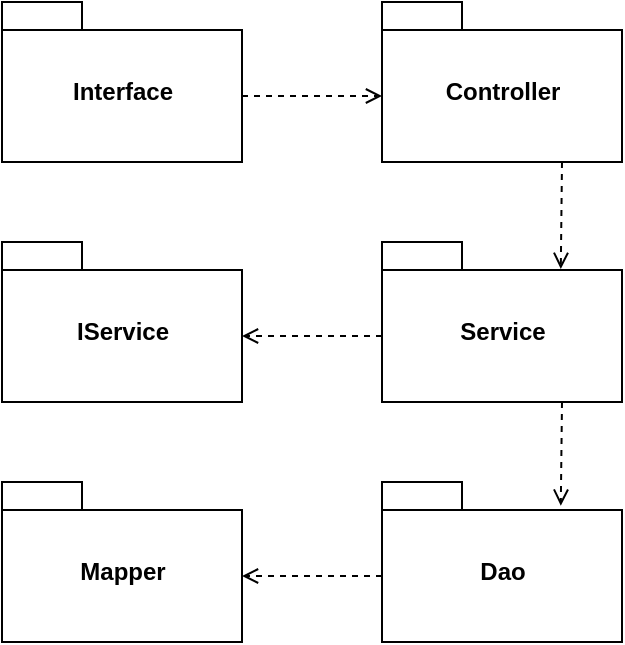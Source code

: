 <mxfile version="12.6.5" type="device" pages="6"><diagram id="MiNo8PLMr3Dq1k_GQUJI" name="包图"><mxGraphModel dx="1086" dy="806" grid="1" gridSize="10" guides="1" tooltips="1" connect="1" arrows="1" fold="1" page="1" pageScale="1" pageWidth="827" pageHeight="1169" math="0" shadow="0"><root><mxCell id="0"/><mxCell id="1" parent="0"/><mxCell id="emVrhrKE8BV6FP4UIxI--14" style="edgeStyle=orthogonalEdgeStyle;rounded=0;orthogonalLoop=1;jettySize=auto;html=1;exitX=0;exitY=0;exitDx=120;exitDy=47;exitPerimeter=0;entryX=0;entryY=0;entryDx=0;entryDy=47;entryPerimeter=0;dashed=1;endArrow=open;endFill=0;" parent="1" source="emVrhrKE8BV6FP4UIxI--8" target="emVrhrKE8BV6FP4UIxI--9" edge="1"><mxGeometry relative="1" as="geometry"/></mxCell><mxCell id="emVrhrKE8BV6FP4UIxI--8" value="Interface" style="shape=folder;fontStyle=1;spacingTop=10;tabWidth=40;tabHeight=14;tabPosition=left;html=1;" parent="1" vertex="1"><mxGeometry x="20" y="10" width="120" height="80" as="geometry"/></mxCell><mxCell id="emVrhrKE8BV6FP4UIxI--17" style="rounded=0;orthogonalLoop=1;jettySize=auto;html=1;exitX=0.75;exitY=1;exitDx=0;exitDy=0;exitPerimeter=0;entryX=0.745;entryY=0.168;entryDx=0;entryDy=0;entryPerimeter=0;dashed=1;endArrow=open;endFill=0;" parent="1" source="emVrhrKE8BV6FP4UIxI--9" target="emVrhrKE8BV6FP4UIxI--10" edge="1"><mxGeometry relative="1" as="geometry"/></mxCell><mxCell id="emVrhrKE8BV6FP4UIxI--9" value="Controller" style="shape=folder;fontStyle=1;spacingTop=10;tabWidth=40;tabHeight=14;tabPosition=left;html=1;" parent="1" vertex="1"><mxGeometry x="210" y="10" width="120" height="80" as="geometry"/></mxCell><mxCell id="emVrhrKE8BV6FP4UIxI--18" style="rounded=0;orthogonalLoop=1;jettySize=auto;html=1;exitX=0.75;exitY=1;exitDx=0;exitDy=0;exitPerimeter=0;entryX=0.745;entryY=0.148;entryDx=0;entryDy=0;entryPerimeter=0;dashed=1;endArrow=open;endFill=0;" parent="1" source="emVrhrKE8BV6FP4UIxI--10" target="emVrhrKE8BV6FP4UIxI--12" edge="1"><mxGeometry relative="1" as="geometry"/></mxCell><mxCell id="emVrhrKE8BV6FP4UIxI--19" style="edgeStyle=orthogonalEdgeStyle;rounded=0;orthogonalLoop=1;jettySize=auto;html=1;exitX=0;exitY=0;exitDx=0;exitDy=47;exitPerimeter=0;entryX=0;entryY=0;entryDx=120;entryDy=47;entryPerimeter=0;dashed=1;endArrow=open;endFill=0;" parent="1" source="emVrhrKE8BV6FP4UIxI--10" target="emVrhrKE8BV6FP4UIxI--11" edge="1"><mxGeometry relative="1" as="geometry"/></mxCell><mxCell id="emVrhrKE8BV6FP4UIxI--10" value="Service" style="shape=folder;fontStyle=1;spacingTop=10;tabWidth=40;tabHeight=14;tabPosition=left;html=1;" parent="1" vertex="1"><mxGeometry x="210" y="130" width="120" height="80" as="geometry"/></mxCell><mxCell id="emVrhrKE8BV6FP4UIxI--11" value="IService" style="shape=folder;fontStyle=1;spacingTop=10;tabWidth=40;tabHeight=14;tabPosition=left;html=1;" parent="1" vertex="1"><mxGeometry x="20" y="130" width="120" height="80" as="geometry"/></mxCell><mxCell id="emVrhrKE8BV6FP4UIxI--20" style="edgeStyle=orthogonalEdgeStyle;rounded=0;orthogonalLoop=1;jettySize=auto;html=1;exitX=0;exitY=0;exitDx=0;exitDy=47;exitPerimeter=0;entryX=0;entryY=0;entryDx=120;entryDy=47;entryPerimeter=0;dashed=1;endArrow=open;endFill=0;" parent="1" source="emVrhrKE8BV6FP4UIxI--12" target="emVrhrKE8BV6FP4UIxI--13" edge="1"><mxGeometry relative="1" as="geometry"/></mxCell><mxCell id="emVrhrKE8BV6FP4UIxI--12" value="Dao" style="shape=folder;fontStyle=1;spacingTop=10;tabWidth=40;tabHeight=14;tabPosition=left;html=1;" parent="1" vertex="1"><mxGeometry x="210" y="250" width="120" height="80" as="geometry"/></mxCell><mxCell id="emVrhrKE8BV6FP4UIxI--13" value="Mapper" style="shape=folder;fontStyle=1;spacingTop=10;tabWidth=40;tabHeight=14;tabPosition=left;html=1;" parent="1" vertex="1"><mxGeometry x="20" y="250" width="120" height="80" as="geometry"/></mxCell></root></mxGraphModel></diagram><diagram id="fGEdaGlTCaBNgVuEE6MB" name="问题类型子系统"><mxGraphModel dx="1086" dy="806" grid="1" gridSize="10" guides="1" tooltips="1" connect="1" arrows="1" fold="1" page="1" pageScale="1" pageWidth="827" pageHeight="1169" math="0" shadow="0"><root><mxCell id="dfFFJp5hwwsL-9pCX-1h-0"/><mxCell id="dfFFJp5hwwsL-9pCX-1h-1" parent="dfFFJp5hwwsL-9pCX-1h-0"/><mxCell id="6FI-5yjsYiCDsJqOsiwN-7" style="edgeStyle=orthogonalEdgeStyle;rounded=0;orthogonalLoop=1;jettySize=auto;html=1;exitX=0.5;exitY=1;exitDx=0;exitDy=0;entryX=0.5;entryY=0;entryDx=0;entryDy=0;dashed=1;endArrow=open;endFill=0;" parent="dfFFJp5hwwsL-9pCX-1h-1" source="dfFFJp5hwwsL-9pCX-1h-2" target="6FI-5yjsYiCDsJqOsiwN-2" edge="1"><mxGeometry relative="1" as="geometry"/></mxCell><mxCell id="dfFFJp5hwwsL-9pCX-1h-2" value="&lt;p style=&quot;margin: 0px ; margin-top: 4px ; text-align: center&quot;&gt;&lt;b&gt;ClientInterface&lt;/b&gt;&lt;/p&gt;&lt;hr size=&quot;1&quot;&gt;&lt;div style=&quot;height: 2px&quot;&gt;&lt;/div&gt;&lt;hr size=&quot;1&quot;&gt;&lt;div style=&quot;height: 2px&quot;&gt;&lt;/div&gt;" style="verticalAlign=top;align=left;overflow=fill;fontSize=12;fontFamily=Helvetica;html=1;" parent="dfFFJp5hwwsL-9pCX-1h-1" vertex="1"><mxGeometry x="320" y="50" width="140" height="60" as="geometry"/></mxCell><mxCell id="6FI-5yjsYiCDsJqOsiwN-8" style="edgeStyle=orthogonalEdgeStyle;rounded=0;orthogonalLoop=1;jettySize=auto;html=1;exitX=0.5;exitY=1;exitDx=0;exitDy=0;entryX=0.5;entryY=0;entryDx=0;entryDy=0;dashed=1;endArrow=open;endFill=0;" parent="dfFFJp5hwwsL-9pCX-1h-1" source="6FI-5yjsYiCDsJqOsiwN-2" target="6FI-5yjsYiCDsJqOsiwN-3" edge="1"><mxGeometry relative="1" as="geometry"/></mxCell><mxCell id="6FI-5yjsYiCDsJqOsiwN-2" value="&lt;p style=&quot;margin: 0px ; margin-top: 4px ; text-align: center&quot;&gt;&lt;b&gt;TicketTypeController&lt;/b&gt;&lt;/p&gt;&lt;hr size=&quot;1&quot;&gt;&lt;div style=&quot;height: 2px&quot;&gt;&lt;/div&gt;&lt;hr size=&quot;1&quot;&gt;&lt;div style=&quot;height: 2px&quot;&gt;&lt;/div&gt;" style="verticalAlign=top;align=left;overflow=fill;fontSize=12;fontFamily=Helvetica;html=1;" parent="dfFFJp5hwwsL-9pCX-1h-1" vertex="1"><mxGeometry x="320" y="157" width="140" height="60" as="geometry"/></mxCell><mxCell id="6FI-5yjsYiCDsJqOsiwN-9" style="edgeStyle=orthogonalEdgeStyle;rounded=0;orthogonalLoop=1;jettySize=auto;html=1;exitX=0.5;exitY=1;exitDx=0;exitDy=0;entryX=0.5;entryY=0;entryDx=0;entryDy=0;dashed=1;endArrow=open;endFill=0;" parent="dfFFJp5hwwsL-9pCX-1h-1" source="6FI-5yjsYiCDsJqOsiwN-3" target="6FI-5yjsYiCDsJqOsiwN-4" edge="1"><mxGeometry relative="1" as="geometry"/></mxCell><mxCell id="6FI-5yjsYiCDsJqOsiwN-10" style="edgeStyle=orthogonalEdgeStyle;rounded=0;orthogonalLoop=1;jettySize=auto;html=1;exitX=0;exitY=0.5;exitDx=0;exitDy=0;entryX=1;entryY=0.5;entryDx=0;entryDy=0;dashed=1;endArrow=block;endFill=0;" parent="dfFFJp5hwwsL-9pCX-1h-1" source="6FI-5yjsYiCDsJqOsiwN-3" target="6FI-5yjsYiCDsJqOsiwN-5" edge="1"><mxGeometry relative="1" as="geometry"/></mxCell><mxCell id="6FI-5yjsYiCDsJqOsiwN-3" value="&lt;p style=&quot;margin: 0px ; margin-top: 4px ; text-align: center&quot;&gt;&lt;b&gt;TicketTypeServiceImpl&lt;/b&gt;&lt;/p&gt;&lt;hr size=&quot;1&quot;&gt;&lt;div style=&quot;height: 2px&quot;&gt;&lt;/div&gt;&lt;hr size=&quot;1&quot;&gt;&lt;div style=&quot;height: 2px&quot;&gt;&lt;/div&gt;" style="verticalAlign=top;align=left;overflow=fill;fontSize=12;fontFamily=Helvetica;html=1;" parent="dfFFJp5hwwsL-9pCX-1h-1" vertex="1"><mxGeometry x="320" y="263" width="140" height="60" as="geometry"/></mxCell><mxCell id="6FI-5yjsYiCDsJqOsiwN-11" style="edgeStyle=orthogonalEdgeStyle;rounded=0;orthogonalLoop=1;jettySize=auto;html=1;exitX=0;exitY=0.5;exitDx=0;exitDy=0;entryX=1;entryY=0.5;entryDx=0;entryDy=0;dashed=1;endArrow=block;endFill=0;" parent="dfFFJp5hwwsL-9pCX-1h-1" source="6FI-5yjsYiCDsJqOsiwN-4" target="6FI-5yjsYiCDsJqOsiwN-6" edge="1"><mxGeometry relative="1" as="geometry"/></mxCell><mxCell id="6FI-5yjsYiCDsJqOsiwN-4" value="&lt;p style=&quot;margin: 0px ; margin-top: 4px ; text-align: center&quot;&gt;&lt;b&gt;TicketType&lt;/b&gt;&lt;/p&gt;&lt;hr size=&quot;1&quot;&gt;&lt;div style=&quot;height: 2px&quot;&gt;&lt;/div&gt;&lt;hr size=&quot;1&quot;&gt;&lt;div style=&quot;height: 2px&quot;&gt;&lt;/div&gt;" style="verticalAlign=top;align=left;overflow=fill;fontSize=12;fontFamily=Helvetica;html=1;" parent="dfFFJp5hwwsL-9pCX-1h-1" vertex="1"><mxGeometry x="320" y="370" width="140" height="60" as="geometry"/></mxCell><mxCell id="6FI-5yjsYiCDsJqOsiwN-5" value="&lt;p style=&quot;margin: 0px ; margin-top: 4px ; text-align: center&quot;&gt;&lt;b&gt;&amp;lt;&amp;lt;interface&lt;/b&gt;&lt;b&gt;&amp;gt;&amp;gt;&lt;/b&gt;&lt;/p&gt;&lt;p style=&quot;margin: 0px ; margin-top: 4px ; text-align: center&quot;&gt;&lt;b&gt;ITicketTypeService&lt;/b&gt;&lt;/p&gt;&lt;hr size=&quot;1&quot;&gt;&lt;div style=&quot;height: 2px&quot;&gt;&lt;/div&gt;&lt;hr size=&quot;1&quot;&gt;&lt;div style=&quot;height: 2px&quot;&gt;&lt;/div&gt;" style="verticalAlign=top;align=left;overflow=fill;fontSize=12;fontFamily=Helvetica;html=1;" parent="dfFFJp5hwwsL-9pCX-1h-1" vertex="1"><mxGeometry x="120" y="263" width="140" height="60" as="geometry"/></mxCell><mxCell id="6FI-5yjsYiCDsJqOsiwN-6" value="&lt;p style=&quot;margin: 0px ; margin-top: 4px ; text-align: center&quot;&gt;&lt;b&gt;&amp;lt;&amp;lt;interface&amp;gt;&amp;gt;&lt;/b&gt;&lt;/p&gt;&lt;p style=&quot;margin: 0px ; margin-top: 4px ; text-align: center&quot;&gt;&lt;b&gt;TicketTypeMapper&lt;/b&gt;&lt;/p&gt;&lt;hr size=&quot;1&quot;&gt;&lt;div style=&quot;height: 2px&quot;&gt;&lt;/div&gt;&lt;hr size=&quot;1&quot;&gt;&lt;div style=&quot;height: 2px&quot;&gt;&lt;/div&gt;" style="verticalAlign=top;align=left;overflow=fill;fontSize=12;fontFamily=Helvetica;html=1;" parent="dfFFJp5hwwsL-9pCX-1h-1" vertex="1"><mxGeometry x="120" y="370" width="140" height="60" as="geometry"/></mxCell></root></mxGraphModel></diagram><diagram name="投诉子系统" id="01R0FnviYVnIcymZ5jP9"><mxGraphModel dx="1086" dy="806" grid="1" gridSize="10" guides="1" tooltips="1" connect="1" arrows="1" fold="1" page="1" pageScale="1" pageWidth="827" pageHeight="1169" math="0" shadow="0"><root><mxCell id="13BACXu-OyQSG_C1ty_w-0"/><mxCell id="13BACXu-OyQSG_C1ty_w-1" parent="13BACXu-OyQSG_C1ty_w-0"/><mxCell id="13BACXu-OyQSG_C1ty_w-2" style="edgeStyle=orthogonalEdgeStyle;rounded=0;orthogonalLoop=1;jettySize=auto;html=1;exitX=0.5;exitY=1;exitDx=0;exitDy=0;entryX=0.5;entryY=0;entryDx=0;entryDy=0;dashed=1;endArrow=open;endFill=0;" parent="13BACXu-OyQSG_C1ty_w-1" source="13BACXu-OyQSG_C1ty_w-3" target="13BACXu-OyQSG_C1ty_w-5" edge="1"><mxGeometry relative="1" as="geometry"/></mxCell><mxCell id="13BACXu-OyQSG_C1ty_w-3" value="&lt;p style=&quot;margin: 0px ; margin-top: 4px ; text-align: center&quot;&gt;&lt;b&gt;ClientInterface&lt;/b&gt;&lt;/p&gt;&lt;hr size=&quot;1&quot;&gt;&lt;div style=&quot;height: 2px&quot;&gt;&lt;/div&gt;&lt;hr size=&quot;1&quot;&gt;&lt;div style=&quot;height: 2px&quot;&gt;&lt;/div&gt;" style="verticalAlign=top;align=left;overflow=fill;fontSize=12;fontFamily=Helvetica;html=1;" parent="13BACXu-OyQSG_C1ty_w-1" vertex="1"><mxGeometry x="320" y="50" width="140" height="60" as="geometry"/></mxCell><mxCell id="13BACXu-OyQSG_C1ty_w-4" style="edgeStyle=orthogonalEdgeStyle;rounded=0;orthogonalLoop=1;jettySize=auto;html=1;exitX=0.5;exitY=1;exitDx=0;exitDy=0;entryX=0.5;entryY=0;entryDx=0;entryDy=0;dashed=1;endArrow=open;endFill=0;" parent="13BACXu-OyQSG_C1ty_w-1" source="13BACXu-OyQSG_C1ty_w-5" target="13BACXu-OyQSG_C1ty_w-8" edge="1"><mxGeometry relative="1" as="geometry"/></mxCell><mxCell id="13BACXu-OyQSG_C1ty_w-5" value="&lt;p style=&quot;margin: 0px ; margin-top: 4px ; text-align: center&quot;&gt;&lt;b&gt;ComplaintController&lt;/b&gt;&lt;/p&gt;&lt;hr size=&quot;1&quot;&gt;&lt;div style=&quot;height: 2px&quot;&gt;&lt;/div&gt;&lt;hr size=&quot;1&quot;&gt;&lt;div style=&quot;height: 2px&quot;&gt;&lt;/div&gt;" style="verticalAlign=top;align=left;overflow=fill;fontSize=12;fontFamily=Helvetica;html=1;" parent="13BACXu-OyQSG_C1ty_w-1" vertex="1"><mxGeometry x="320" y="157" width="140" height="60" as="geometry"/></mxCell><mxCell id="13BACXu-OyQSG_C1ty_w-6" style="edgeStyle=orthogonalEdgeStyle;rounded=0;orthogonalLoop=1;jettySize=auto;html=1;exitX=0.5;exitY=1;exitDx=0;exitDy=0;entryX=0.5;entryY=0;entryDx=0;entryDy=0;dashed=1;endArrow=open;endFill=0;" parent="13BACXu-OyQSG_C1ty_w-1" source="13BACXu-OyQSG_C1ty_w-8" target="13BACXu-OyQSG_C1ty_w-10" edge="1"><mxGeometry relative="1" as="geometry"/></mxCell><mxCell id="13BACXu-OyQSG_C1ty_w-7" style="edgeStyle=orthogonalEdgeStyle;rounded=0;orthogonalLoop=1;jettySize=auto;html=1;exitX=0;exitY=0.5;exitDx=0;exitDy=0;entryX=1;entryY=0.5;entryDx=0;entryDy=0;dashed=1;endArrow=block;endFill=0;" parent="13BACXu-OyQSG_C1ty_w-1" source="13BACXu-OyQSG_C1ty_w-8" target="13BACXu-OyQSG_C1ty_w-11" edge="1"><mxGeometry relative="1" as="geometry"/></mxCell><mxCell id="13BACXu-OyQSG_C1ty_w-8" value="&lt;p style=&quot;margin: 0px ; margin-top: 4px ; text-align: center&quot;&gt;&lt;b&gt;ComplaintServiceImpl&lt;/b&gt;&lt;/p&gt;&lt;hr size=&quot;1&quot;&gt;&lt;div style=&quot;height: 2px&quot;&gt;&lt;/div&gt;&lt;hr size=&quot;1&quot;&gt;&lt;div style=&quot;height: 2px&quot;&gt;&lt;/div&gt;" style="verticalAlign=top;align=left;overflow=fill;fontSize=12;fontFamily=Helvetica;html=1;" parent="13BACXu-OyQSG_C1ty_w-1" vertex="1"><mxGeometry x="320" y="263" width="140" height="60" as="geometry"/></mxCell><mxCell id="13BACXu-OyQSG_C1ty_w-9" style="edgeStyle=orthogonalEdgeStyle;rounded=0;orthogonalLoop=1;jettySize=auto;html=1;exitX=0;exitY=0.5;exitDx=0;exitDy=0;entryX=1;entryY=0.5;entryDx=0;entryDy=0;dashed=1;endArrow=block;endFill=0;" parent="13BACXu-OyQSG_C1ty_w-1" source="13BACXu-OyQSG_C1ty_w-10" target="13BACXu-OyQSG_C1ty_w-12" edge="1"><mxGeometry relative="1" as="geometry"/></mxCell><mxCell id="13BACXu-OyQSG_C1ty_w-10" value="&lt;p style=&quot;margin: 0px ; margin-top: 4px ; text-align: center&quot;&gt;&lt;b&gt;Complaint&lt;/b&gt;&lt;/p&gt;&lt;hr size=&quot;1&quot;&gt;&lt;div style=&quot;height: 2px&quot;&gt;&lt;/div&gt;&lt;hr size=&quot;1&quot;&gt;&lt;div style=&quot;height: 2px&quot;&gt;&lt;/div&gt;" style="verticalAlign=top;align=left;overflow=fill;fontSize=12;fontFamily=Helvetica;html=1;" parent="13BACXu-OyQSG_C1ty_w-1" vertex="1"><mxGeometry x="320" y="370" width="140" height="60" as="geometry"/></mxCell><mxCell id="13BACXu-OyQSG_C1ty_w-11" value="&lt;p style=&quot;margin: 0px ; margin-top: 4px ; text-align: center&quot;&gt;&lt;b&gt;&amp;lt;&amp;lt;interface&amp;gt;&amp;gt;&lt;/b&gt;&lt;b&gt;&lt;br&gt;&lt;/b&gt;&lt;/p&gt;&lt;p style=&quot;margin: 0px ; margin-top: 4px ; text-align: center&quot;&gt;&lt;b&gt;IComplaintService&lt;/b&gt;&lt;/p&gt;&lt;hr size=&quot;1&quot;&gt;&lt;div style=&quot;height: 2px&quot;&gt;&lt;/div&gt;&lt;hr size=&quot;1&quot;&gt;&lt;div style=&quot;height: 2px&quot;&gt;&lt;/div&gt;" style="verticalAlign=top;align=left;overflow=fill;fontSize=12;fontFamily=Helvetica;html=1;" parent="13BACXu-OyQSG_C1ty_w-1" vertex="1"><mxGeometry x="120" y="263" width="140" height="60" as="geometry"/></mxCell><mxCell id="13BACXu-OyQSG_C1ty_w-12" value="&lt;p style=&quot;margin: 0px ; margin-top: 4px ; text-align: center&quot;&gt;&lt;b&gt;&amp;lt;&amp;lt;interface&amp;gt;&amp;gt;&lt;/b&gt;&lt;b&gt;&lt;br&gt;&lt;/b&gt;&lt;/p&gt;&lt;p style=&quot;margin: 0px ; margin-top: 4px ; text-align: center&quot;&gt;&lt;b&gt;TicketTypeMapper&lt;/b&gt;&lt;/p&gt;&lt;hr size=&quot;1&quot;&gt;&lt;div style=&quot;height: 2px&quot;&gt;&lt;/div&gt;&lt;hr size=&quot;1&quot;&gt;&lt;div style=&quot;height: 2px&quot;&gt;&lt;/div&gt;" style="verticalAlign=top;align=left;overflow=fill;fontSize=12;fontFamily=Helvetica;html=1;" parent="13BACXu-OyQSG_C1ty_w-1" vertex="1"><mxGeometry x="120" y="370" width="140" height="60" as="geometry"/></mxCell></root></mxGraphModel></diagram><diagram name="评价子系统" id="ByGKTvQTq2bOLRbl1LGt"><mxGraphModel dx="1086" dy="806" grid="1" gridSize="10" guides="1" tooltips="1" connect="1" arrows="1" fold="1" page="1" pageScale="1" pageWidth="827" pageHeight="1169" math="0" shadow="0"><root><mxCell id="4s27bNG4K3YiduvZMxIA-0"/><mxCell id="4s27bNG4K3YiduvZMxIA-1" parent="4s27bNG4K3YiduvZMxIA-0"/><mxCell id="4s27bNG4K3YiduvZMxIA-2" style="edgeStyle=orthogonalEdgeStyle;rounded=0;orthogonalLoop=1;jettySize=auto;html=1;exitX=0.5;exitY=1;exitDx=0;exitDy=0;entryX=0.5;entryY=0;entryDx=0;entryDy=0;dashed=1;endArrow=open;endFill=0;" parent="4s27bNG4K3YiduvZMxIA-1" source="4s27bNG4K3YiduvZMxIA-3" target="4s27bNG4K3YiduvZMxIA-5" edge="1"><mxGeometry relative="1" as="geometry"/></mxCell><mxCell id="4s27bNG4K3YiduvZMxIA-3" value="&lt;p style=&quot;margin: 0px ; margin-top: 4px ; text-align: center&quot;&gt;&lt;b&gt;ClientInterface&lt;/b&gt;&lt;/p&gt;&lt;hr size=&quot;1&quot;&gt;&lt;div style=&quot;height: 2px&quot;&gt;&lt;/div&gt;&lt;hr size=&quot;1&quot;&gt;&lt;div style=&quot;height: 2px&quot;&gt;&lt;/div&gt;" style="verticalAlign=top;align=left;overflow=fill;fontSize=12;fontFamily=Helvetica;html=1;" parent="4s27bNG4K3YiduvZMxIA-1" vertex="1"><mxGeometry x="320" y="50" width="140" height="60" as="geometry"/></mxCell><mxCell id="4s27bNG4K3YiduvZMxIA-4" style="edgeStyle=orthogonalEdgeStyle;rounded=0;orthogonalLoop=1;jettySize=auto;html=1;exitX=0.5;exitY=1;exitDx=0;exitDy=0;entryX=0.5;entryY=0;entryDx=0;entryDy=0;dashed=1;endArrow=open;endFill=0;" parent="4s27bNG4K3YiduvZMxIA-1" source="4s27bNG4K3YiduvZMxIA-5" target="4s27bNG4K3YiduvZMxIA-8" edge="1"><mxGeometry relative="1" as="geometry"/></mxCell><mxCell id="4s27bNG4K3YiduvZMxIA-5" value="&lt;p style=&quot;margin: 0px ; margin-top: 4px ; text-align: center&quot;&gt;&lt;b&gt;EvaluationController&lt;/b&gt;&lt;/p&gt;&lt;hr size=&quot;1&quot;&gt;&lt;div style=&quot;height: 2px&quot;&gt;&lt;/div&gt;&lt;hr size=&quot;1&quot;&gt;&lt;div style=&quot;height: 2px&quot;&gt;&lt;/div&gt;" style="verticalAlign=top;align=left;overflow=fill;fontSize=12;fontFamily=Helvetica;html=1;" parent="4s27bNG4K3YiduvZMxIA-1" vertex="1"><mxGeometry x="320" y="157" width="140" height="60" as="geometry"/></mxCell><mxCell id="4s27bNG4K3YiduvZMxIA-6" style="edgeStyle=orthogonalEdgeStyle;rounded=0;orthogonalLoop=1;jettySize=auto;html=1;exitX=0.5;exitY=1;exitDx=0;exitDy=0;entryX=0.5;entryY=0;entryDx=0;entryDy=0;dashed=1;endArrow=open;endFill=0;" parent="4s27bNG4K3YiduvZMxIA-1" source="4s27bNG4K3YiduvZMxIA-8" target="4s27bNG4K3YiduvZMxIA-10" edge="1"><mxGeometry relative="1" as="geometry"/></mxCell><mxCell id="4s27bNG4K3YiduvZMxIA-7" style="edgeStyle=orthogonalEdgeStyle;rounded=0;orthogonalLoop=1;jettySize=auto;html=1;exitX=0;exitY=0.5;exitDx=0;exitDy=0;entryX=1;entryY=0.5;entryDx=0;entryDy=0;dashed=1;endArrow=block;endFill=0;" parent="4s27bNG4K3YiduvZMxIA-1" source="4s27bNG4K3YiduvZMxIA-8" target="4s27bNG4K3YiduvZMxIA-11" edge="1"><mxGeometry relative="1" as="geometry"/></mxCell><mxCell id="4s27bNG4K3YiduvZMxIA-8" value="&lt;p style=&quot;margin: 0px ; margin-top: 4px ; text-align: center&quot;&gt;&lt;b&gt;EvaluationServiceImpl&lt;/b&gt;&lt;/p&gt;&lt;hr size=&quot;1&quot;&gt;&lt;div style=&quot;height: 2px&quot;&gt;&lt;/div&gt;&lt;hr size=&quot;1&quot;&gt;&lt;div style=&quot;height: 2px&quot;&gt;&lt;/div&gt;" style="verticalAlign=top;align=left;overflow=fill;fontSize=12;fontFamily=Helvetica;html=1;" parent="4s27bNG4K3YiduvZMxIA-1" vertex="1"><mxGeometry x="320" y="263" width="140" height="60" as="geometry"/></mxCell><mxCell id="4s27bNG4K3YiduvZMxIA-9" style="edgeStyle=orthogonalEdgeStyle;rounded=0;orthogonalLoop=1;jettySize=auto;html=1;exitX=0;exitY=0.5;exitDx=0;exitDy=0;entryX=1;entryY=0.5;entryDx=0;entryDy=0;dashed=1;endArrow=block;endFill=0;" parent="4s27bNG4K3YiduvZMxIA-1" source="4s27bNG4K3YiduvZMxIA-10" target="4s27bNG4K3YiduvZMxIA-12" edge="1"><mxGeometry relative="1" as="geometry"/></mxCell><mxCell id="4s27bNG4K3YiduvZMxIA-10" value="&lt;p style=&quot;margin: 0px ; margin-top: 4px ; text-align: center&quot;&gt;&lt;b&gt;Evaluation&lt;/b&gt;&lt;/p&gt;&lt;hr size=&quot;1&quot;&gt;&lt;div style=&quot;height: 2px&quot;&gt;&lt;/div&gt;&lt;hr size=&quot;1&quot;&gt;&lt;div style=&quot;height: 2px&quot;&gt;&lt;/div&gt;" style="verticalAlign=top;align=left;overflow=fill;fontSize=12;fontFamily=Helvetica;html=1;" parent="4s27bNG4K3YiduvZMxIA-1" vertex="1"><mxGeometry x="320" y="370" width="140" height="60" as="geometry"/></mxCell><mxCell id="4s27bNG4K3YiduvZMxIA-11" value="&lt;p style=&quot;margin: 0px ; margin-top: 4px ; text-align: center&quot;&gt;&lt;b&gt;&amp;lt;&amp;lt;interface&amp;gt;&amp;gt;&lt;/b&gt;&lt;b&gt;&lt;br&gt;&lt;/b&gt;&lt;/p&gt;&lt;p style=&quot;margin: 0px ; margin-top: 4px ; text-align: center&quot;&gt;&lt;b&gt;IEvaluation&lt;/b&gt;&lt;b&gt;Service&lt;/b&gt;&lt;/p&gt;&lt;hr size=&quot;1&quot;&gt;&lt;div style=&quot;height: 2px&quot;&gt;&lt;/div&gt;&lt;hr size=&quot;1&quot;&gt;&lt;div style=&quot;height: 2px&quot;&gt;&lt;/div&gt;" style="verticalAlign=top;align=left;overflow=fill;fontSize=12;fontFamily=Helvetica;html=1;" parent="4s27bNG4K3YiduvZMxIA-1" vertex="1"><mxGeometry x="120" y="263" width="140" height="60" as="geometry"/></mxCell><mxCell id="4s27bNG4K3YiduvZMxIA-12" value="&lt;p style=&quot;margin: 0px ; margin-top: 4px ; text-align: center&quot;&gt;&lt;b&gt;&amp;lt;&amp;lt;interface&amp;gt;&amp;gt;&lt;/b&gt;&lt;b&gt;&lt;br&gt;&lt;/b&gt;&lt;/p&gt;&lt;p style=&quot;margin: 0px ; margin-top: 4px ; text-align: center&quot;&gt;&lt;b&gt;Evaluation&lt;/b&gt;&lt;b&gt;Mapper&lt;/b&gt;&lt;/p&gt;&lt;hr size=&quot;1&quot;&gt;&lt;div style=&quot;height: 2px&quot;&gt;&lt;/div&gt;&lt;hr size=&quot;1&quot;&gt;&lt;div style=&quot;height: 2px&quot;&gt;&lt;/div&gt;" style="verticalAlign=top;align=left;overflow=fill;fontSize=12;fontFamily=Helvetica;html=1;" parent="4s27bNG4K3YiduvZMxIA-1" vertex="1"><mxGeometry x="120" y="370" width="140" height="60" as="geometry"/></mxCell></root></mxGraphModel></diagram><diagram name="用户子系统" id="-jmAPtFxh4WZ8o0SzK1p"><mxGraphModel dx="1086" dy="806" grid="1" gridSize="10" guides="1" tooltips="1" connect="1" arrows="1" fold="1" page="1" pageScale="1" pageWidth="827" pageHeight="1169" math="0" shadow="0"><root><mxCell id="L_VUrmU7iqfbIf3wrUHG-0"/><mxCell id="L_VUrmU7iqfbIf3wrUHG-1" parent="L_VUrmU7iqfbIf3wrUHG-0"/><mxCell id="L_VUrmU7iqfbIf3wrUHG-2" style="edgeStyle=orthogonalEdgeStyle;rounded=0;orthogonalLoop=1;jettySize=auto;html=1;exitX=0.5;exitY=1;exitDx=0;exitDy=0;entryX=0.5;entryY=0;entryDx=0;entryDy=0;dashed=1;endArrow=open;endFill=0;" parent="L_VUrmU7iqfbIf3wrUHG-1" source="L_VUrmU7iqfbIf3wrUHG-3" target="L_VUrmU7iqfbIf3wrUHG-5" edge="1"><mxGeometry relative="1" as="geometry"/></mxCell><mxCell id="L_VUrmU7iqfbIf3wrUHG-3" value="&lt;p style=&quot;margin: 0px ; margin-top: 4px ; text-align: center&quot;&gt;&lt;b&gt;ClientInterface&lt;/b&gt;&lt;/p&gt;&lt;hr size=&quot;1&quot;&gt;&lt;div style=&quot;height: 2px&quot;&gt;&lt;/div&gt;&lt;hr size=&quot;1&quot;&gt;&lt;div style=&quot;height: 2px&quot;&gt;&lt;/div&gt;" style="verticalAlign=top;align=left;overflow=fill;fontSize=12;fontFamily=Helvetica;html=1;" parent="L_VUrmU7iqfbIf3wrUHG-1" vertex="1"><mxGeometry x="250" y="50" width="140" height="60" as="geometry"/></mxCell><mxCell id="L_VUrmU7iqfbIf3wrUHG-4" style="edgeStyle=orthogonalEdgeStyle;rounded=0;orthogonalLoop=1;jettySize=auto;html=1;exitX=0.5;exitY=1;exitDx=0;exitDy=0;entryX=0.5;entryY=0;entryDx=0;entryDy=0;dashed=1;endArrow=open;endFill=0;" parent="L_VUrmU7iqfbIf3wrUHG-1" source="L_VUrmU7iqfbIf3wrUHG-5" target="L_VUrmU7iqfbIf3wrUHG-8" edge="1"><mxGeometry relative="1" as="geometry"/></mxCell><mxCell id="L_VUrmU7iqfbIf3wrUHG-5" value="&lt;p style=&quot;margin: 0px ; margin-top: 4px ; text-align: center&quot;&gt;&lt;b&gt;SysUserController&lt;/b&gt;&lt;/p&gt;&lt;hr size=&quot;1&quot;&gt;&lt;div style=&quot;height: 2px&quot;&gt;&lt;/div&gt;&lt;hr size=&quot;1&quot;&gt;&lt;div style=&quot;height: 2px&quot;&gt;&lt;/div&gt;" style="verticalAlign=top;align=left;overflow=fill;fontSize=12;fontFamily=Helvetica;html=1;" parent="L_VUrmU7iqfbIf3wrUHG-1" vertex="1"><mxGeometry x="250" y="157" width="140" height="60" as="geometry"/></mxCell><mxCell id="L_VUrmU7iqfbIf3wrUHG-6" style="edgeStyle=orthogonalEdgeStyle;rounded=0;orthogonalLoop=1;jettySize=auto;html=1;exitX=0.5;exitY=1;exitDx=0;exitDy=0;entryX=0.5;entryY=0;entryDx=0;entryDy=0;dashed=1;endArrow=open;endFill=0;" parent="L_VUrmU7iqfbIf3wrUHG-1" source="L_VUrmU7iqfbIf3wrUHG-8" target="L_VUrmU7iqfbIf3wrUHG-10" edge="1"><mxGeometry relative="1" as="geometry"/></mxCell><mxCell id="L_VUrmU7iqfbIf3wrUHG-7" style="edgeStyle=orthogonalEdgeStyle;rounded=0;orthogonalLoop=1;jettySize=auto;html=1;exitX=0;exitY=0.5;exitDx=0;exitDy=0;entryX=1;entryY=0.5;entryDx=0;entryDy=0;dashed=1;endArrow=block;endFill=0;" parent="L_VUrmU7iqfbIf3wrUHG-1" source="L_VUrmU7iqfbIf3wrUHG-8" target="L_VUrmU7iqfbIf3wrUHG-11" edge="1"><mxGeometry relative="1" as="geometry"/></mxCell><mxCell id="L_VUrmU7iqfbIf3wrUHG-9" style="edgeStyle=orthogonalEdgeStyle;rounded=0;orthogonalLoop=1;jettySize=auto;html=1;exitX=0;exitY=0.5;exitDx=0;exitDy=0;entryX=1;entryY=0.5;entryDx=0;entryDy=0;dashed=1;endArrow=block;endFill=0;" parent="L_VUrmU7iqfbIf3wrUHG-1" source="L_VUrmU7iqfbIf3wrUHG-10" target="L_VUrmU7iqfbIf3wrUHG-12" edge="1"><mxGeometry relative="1" as="geometry"/></mxCell><mxCell id="L_VUrmU7iqfbIf3wrUHG-10" value="&lt;p style=&quot;margin: 0px ; margin-top: 4px ; text-align: center&quot;&gt;&lt;b&gt;SysUser&lt;/b&gt;&lt;/p&gt;&lt;hr size=&quot;1&quot;&gt;&lt;div style=&quot;height: 2px&quot;&gt;&lt;/div&gt;&lt;hr size=&quot;1&quot;&gt;&lt;div style=&quot;height: 2px&quot;&gt;&lt;/div&gt;" style="verticalAlign=top;align=left;overflow=fill;fontSize=12;fontFamily=Helvetica;html=1;" parent="L_VUrmU7iqfbIf3wrUHG-1" vertex="1"><mxGeometry x="250" y="370" width="140" height="60" as="geometry"/></mxCell><mxCell id="L_VUrmU7iqfbIf3wrUHG-11" value="&lt;p style=&quot;margin: 0px ; margin-top: 4px ; text-align: center&quot;&gt;&lt;b&gt;&amp;lt;&amp;lt;interface&amp;gt;&amp;gt;&lt;/b&gt;&lt;b&gt;&lt;br&gt;&lt;/b&gt;&lt;/p&gt;&lt;p style=&quot;margin: 0px ; margin-top: 4px ; text-align: center&quot;&gt;&lt;b&gt;ISysUser&lt;/b&gt;&lt;b&gt;Service&lt;/b&gt;&lt;/p&gt;&lt;hr size=&quot;1&quot;&gt;&lt;div style=&quot;height: 2px&quot;&gt;&lt;/div&gt;&lt;hr size=&quot;1&quot;&gt;&lt;div style=&quot;height: 2px&quot;&gt;&lt;/div&gt;" style="verticalAlign=top;align=left;overflow=fill;fontSize=12;fontFamily=Helvetica;html=1;" parent="L_VUrmU7iqfbIf3wrUHG-1" vertex="1"><mxGeometry x="50" y="263" width="140" height="60" as="geometry"/></mxCell><mxCell id="L_VUrmU7iqfbIf3wrUHG-12" value="&lt;p style=&quot;margin: 0px ; margin-top: 4px ; text-align: center&quot;&gt;&lt;b&gt;&amp;lt;&amp;lt;interface&amp;gt;&amp;gt;&lt;/b&gt;&lt;b&gt;&lt;br&gt;&lt;/b&gt;&lt;/p&gt;&lt;p style=&quot;margin: 0px ; margin-top: 4px ; text-align: center&quot;&gt;&lt;b&gt;SysUserMapper&lt;/b&gt;&lt;/p&gt;&lt;hr size=&quot;1&quot;&gt;&lt;div style=&quot;height: 2px&quot;&gt;&lt;/div&gt;&lt;hr size=&quot;1&quot;&gt;&lt;div style=&quot;height: 2px&quot;&gt;&lt;/div&gt;" style="verticalAlign=top;align=left;overflow=fill;fontSize=12;fontFamily=Helvetica;html=1;" parent="L_VUrmU7iqfbIf3wrUHG-1" vertex="1"><mxGeometry x="50" y="370" width="140" height="60" as="geometry"/></mxCell><mxCell id="L_VUrmU7iqfbIf3wrUHG-14" value="&lt;p style=&quot;margin: 0px ; margin-top: 4px ; text-align: center&quot;&gt;&lt;b&gt;&amp;lt;&amp;lt;interface&amp;gt;&amp;gt;&lt;/b&gt;&lt;b&gt;&lt;br&gt;&lt;/b&gt;&lt;/p&gt;&lt;p style=&quot;margin: 0px ; margin-top: 4px ; text-align: center&quot;&gt;&lt;b&gt;ISysDeptService&lt;/b&gt;&lt;/p&gt;&lt;hr size=&quot;1&quot;&gt;&lt;div style=&quot;height: 2px&quot;&gt;&lt;/div&gt;&lt;hr size=&quot;1&quot;&gt;&lt;div style=&quot;height: 2px&quot;&gt;&lt;/div&gt;" style="verticalAlign=top;align=left;overflow=fill;fontSize=12;fontFamily=Helvetica;html=1;" parent="L_VUrmU7iqfbIf3wrUHG-1" vertex="1"><mxGeometry x="650" y="318.0" width="140" height="60" as="geometry"/></mxCell><mxCell id="L_VUrmU7iqfbIf3wrUHG-21" style="edgeStyle=orthogonalEdgeStyle;rounded=0;orthogonalLoop=1;jettySize=auto;html=1;exitX=1;exitY=0.5;exitDx=0;exitDy=0;entryX=0;entryY=0.5;entryDx=0;entryDy=0;dashed=1;endArrow=block;endFill=0;" parent="L_VUrmU7iqfbIf3wrUHG-1" source="L_VUrmU7iqfbIf3wrUHG-15" target="L_VUrmU7iqfbIf3wrUHG-16" edge="1"><mxGeometry relative="1" as="geometry"/></mxCell><mxCell id="L_VUrmU7iqfbIf3wrUHG-15" value="&lt;p style=&quot;margin: 0px ; margin-top: 4px ; text-align: center&quot;&gt;&lt;b&gt;SysDept&lt;/b&gt;&lt;/p&gt;&lt;hr size=&quot;1&quot;&gt;&lt;div style=&quot;height: 2px&quot;&gt;&lt;/div&gt;&lt;hr size=&quot;1&quot;&gt;&lt;div style=&quot;height: 2px&quot;&gt;&lt;/div&gt;" style="verticalAlign=top;align=left;overflow=fill;fontSize=12;fontFamily=Helvetica;html=1;" parent="L_VUrmU7iqfbIf3wrUHG-1" vertex="1"><mxGeometry x="450" y="420" width="140" height="60" as="geometry"/></mxCell><mxCell id="L_VUrmU7iqfbIf3wrUHG-16" value="&lt;p style=&quot;margin: 0px ; margin-top: 4px ; text-align: center&quot;&gt;&lt;b&gt;&amp;lt;&amp;lt;interface&amp;gt;&amp;gt;&lt;/b&gt;&lt;b&gt;&lt;br&gt;&lt;/b&gt;&lt;/p&gt;&lt;p style=&quot;margin: 0px ; margin-top: 4px ; text-align: center&quot;&gt;&lt;b&gt;SysDeptMapper&lt;/b&gt;&lt;/p&gt;&lt;hr size=&quot;1&quot;&gt;&lt;div style=&quot;height: 2px&quot;&gt;&lt;/div&gt;&lt;hr size=&quot;1&quot;&gt;&lt;div style=&quot;height: 2px&quot;&gt;&lt;/div&gt;" style="verticalAlign=top;align=left;overflow=fill;fontSize=12;fontFamily=Helvetica;html=1;" parent="L_VUrmU7iqfbIf3wrUHG-1" vertex="1"><mxGeometry x="648" y="420.0" width="140" height="60" as="geometry"/></mxCell><mxCell id="L_VUrmU7iqfbIf3wrUHG-19" style="edgeStyle=orthogonalEdgeStyle;rounded=0;orthogonalLoop=1;jettySize=auto;html=1;exitX=0.5;exitY=1;exitDx=0;exitDy=0;entryX=0.5;entryY=0;entryDx=0;entryDy=0;dashed=1;endArrow=open;endFill=0;" parent="L_VUrmU7iqfbIf3wrUHG-1" source="L_VUrmU7iqfbIf3wrUHG-13" target="L_VUrmU7iqfbIf3wrUHG-15" edge="1"><mxGeometry relative="1" as="geometry"/></mxCell><mxCell id="L_VUrmU7iqfbIf3wrUHG-20" style="edgeStyle=orthogonalEdgeStyle;rounded=0;orthogonalLoop=1;jettySize=auto;html=1;exitX=1;exitY=0.5;exitDx=0;exitDy=0;entryX=0;entryY=0.5;entryDx=0;entryDy=0;dashed=1;endArrow=block;endFill=0;" parent="L_VUrmU7iqfbIf3wrUHG-1" source="L_VUrmU7iqfbIf3wrUHG-13" target="L_VUrmU7iqfbIf3wrUHG-14" edge="1"><mxGeometry relative="1" as="geometry"/></mxCell><mxCell id="L_VUrmU7iqfbIf3wrUHG-22" style="edgeStyle=orthogonalEdgeStyle;rounded=0;orthogonalLoop=1;jettySize=auto;html=1;exitX=1;exitY=0.75;exitDx=0;exitDy=0;entryX=0;entryY=0.5;entryDx=0;entryDy=0;dashed=1;endArrow=open;endFill=0;" parent="L_VUrmU7iqfbIf3wrUHG-1" source="L_VUrmU7iqfbIf3wrUHG-8" target="L_VUrmU7iqfbIf3wrUHG-13" edge="1"><mxGeometry relative="1" as="geometry"/></mxCell><mxCell id="L_VUrmU7iqfbIf3wrUHG-29" style="edgeStyle=orthogonalEdgeStyle;rounded=0;orthogonalLoop=1;jettySize=auto;html=1;exitX=1;exitY=0.25;exitDx=0;exitDy=0;entryX=0;entryY=0.5;entryDx=0;entryDy=0;dashed=1;endArrow=open;endFill=0;" parent="L_VUrmU7iqfbIf3wrUHG-1" source="L_VUrmU7iqfbIf3wrUHG-8" target="L_VUrmU7iqfbIf3wrUHG-25" edge="1"><mxGeometry relative="1" as="geometry"/></mxCell><mxCell id="L_VUrmU7iqfbIf3wrUHG-8" value="&lt;p style=&quot;margin: 0px ; margin-top: 4px ; text-align: center&quot;&gt;&lt;b&gt;SysUserServiceImpl&lt;/b&gt;&lt;/p&gt;&lt;hr size=&quot;1&quot;&gt;&lt;div style=&quot;height: 2px&quot;&gt;&lt;/div&gt;&lt;hr size=&quot;1&quot;&gt;&lt;div style=&quot;height: 2px&quot;&gt;&lt;/div&gt;" style="verticalAlign=top;align=left;overflow=fill;fontSize=12;fontFamily=Helvetica;html=1;" parent="L_VUrmU7iqfbIf3wrUHG-1" vertex="1"><mxGeometry x="250" y="263" width="140" height="60" as="geometry"/></mxCell><mxCell id="L_VUrmU7iqfbIf3wrUHG-30" style="edgeStyle=orthogonalEdgeStyle;rounded=0;orthogonalLoop=1;jettySize=auto;html=1;exitX=0.5;exitY=0;exitDx=0;exitDy=0;entryX=0.5;entryY=1;entryDx=0;entryDy=0;dashed=1;endArrow=open;endFill=0;" parent="L_VUrmU7iqfbIf3wrUHG-1" source="L_VUrmU7iqfbIf3wrUHG-25" target="L_VUrmU7iqfbIf3wrUHG-26" edge="1"><mxGeometry relative="1" as="geometry"/></mxCell><mxCell id="L_VUrmU7iqfbIf3wrUHG-32" style="edgeStyle=orthogonalEdgeStyle;rounded=0;orthogonalLoop=1;jettySize=auto;html=1;exitX=1;exitY=0.5;exitDx=0;exitDy=0;entryX=0;entryY=0.5;entryDx=0;entryDy=0;dashed=1;endArrow=block;endFill=0;" parent="L_VUrmU7iqfbIf3wrUHG-1" source="L_VUrmU7iqfbIf3wrUHG-25" target="L_VUrmU7iqfbIf3wrUHG-28" edge="1"><mxGeometry relative="1" as="geometry"/></mxCell><mxCell id="L_VUrmU7iqfbIf3wrUHG-31" style="edgeStyle=orthogonalEdgeStyle;rounded=0;orthogonalLoop=1;jettySize=auto;html=1;exitX=1;exitY=0.5;exitDx=0;exitDy=0;entryX=0;entryY=0.5;entryDx=0;entryDy=0;dashed=1;endArrow=block;endFill=0;" parent="L_VUrmU7iqfbIf3wrUHG-1" source="L_VUrmU7iqfbIf3wrUHG-26" target="L_VUrmU7iqfbIf3wrUHG-27" edge="1"><mxGeometry relative="1" as="geometry"/></mxCell><mxCell id="L_VUrmU7iqfbIf3wrUHG-26" value="&lt;p style=&quot;margin: 0px ; margin-top: 4px ; text-align: center&quot;&gt;&lt;b&gt;SysRole&lt;/b&gt;&lt;/p&gt;&lt;hr size=&quot;1&quot;&gt;&lt;div style=&quot;height: 2px&quot;&gt;&lt;/div&gt;&lt;hr size=&quot;1&quot;&gt;&lt;div style=&quot;height: 2px&quot;&gt;&lt;/div&gt;" style="verticalAlign=top;align=left;overflow=fill;fontSize=12;fontFamily=Helvetica;html=1;" parent="L_VUrmU7iqfbIf3wrUHG-1" vertex="1"><mxGeometry x="450" y="110" width="140" height="60" as="geometry"/></mxCell><mxCell id="L_VUrmU7iqfbIf3wrUHG-27" value="&lt;p style=&quot;margin: 0px ; margin-top: 4px ; text-align: center&quot;&gt;&lt;b&gt;&amp;lt;&amp;lt;interface&amp;gt;&amp;gt;&lt;/b&gt;&lt;b&gt;&lt;br&gt;&lt;/b&gt;&lt;/p&gt;&lt;p style=&quot;margin: 0px ; margin-top: 4px ; text-align: center&quot;&gt;&lt;b&gt;SysRoleMapper&lt;/b&gt;&lt;/p&gt;&lt;hr size=&quot;1&quot;&gt;&lt;div style=&quot;height: 2px&quot;&gt;&lt;/div&gt;&lt;hr size=&quot;1&quot;&gt;&lt;div style=&quot;height: 2px&quot;&gt;&lt;/div&gt;" style="verticalAlign=top;align=left;overflow=fill;fontSize=12;fontFamily=Helvetica;html=1;" parent="L_VUrmU7iqfbIf3wrUHG-1" vertex="1"><mxGeometry x="648" y="110" width="140" height="60" as="geometry"/></mxCell><mxCell id="L_VUrmU7iqfbIf3wrUHG-28" value="&lt;p style=&quot;margin: 0px ; margin-top: 4px ; text-align: center&quot;&gt;&lt;b&gt;&amp;lt;&amp;lt;interface&amp;gt;&amp;gt;&lt;/b&gt;&lt;b&gt;&lt;br&gt;&lt;/b&gt;&lt;/p&gt;&lt;p style=&quot;margin: 0px ; margin-top: 4px ; text-align: center&quot;&gt;&lt;b&gt;ISysRoleService&lt;/b&gt;&lt;/p&gt;&lt;hr size=&quot;1&quot;&gt;&lt;div style=&quot;height: 2px&quot;&gt;&lt;/div&gt;&lt;hr size=&quot;1&quot;&gt;&lt;div style=&quot;height: 2px&quot;&gt;&lt;/div&gt;" style="verticalAlign=top;align=left;overflow=fill;fontSize=12;fontFamily=Helvetica;html=1;" parent="L_VUrmU7iqfbIf3wrUHG-1" vertex="1"><mxGeometry x="648" y="208.0" width="140" height="60" as="geometry"/></mxCell><mxCell id="L_VUrmU7iqfbIf3wrUHG-13" value="&lt;p style=&quot;margin: 0px ; margin-top: 4px ; text-align: center&quot;&gt;&lt;b&gt;SysDeptServiceImpl&lt;/b&gt;&lt;/p&gt;&lt;hr size=&quot;1&quot;&gt;&lt;div style=&quot;height: 2px&quot;&gt;&lt;/div&gt;&lt;hr size=&quot;1&quot;&gt;&lt;div style=&quot;height: 2px&quot;&gt;&lt;/div&gt;" style="verticalAlign=top;align=left;overflow=fill;fontSize=12;fontFamily=Helvetica;html=1;" parent="L_VUrmU7iqfbIf3wrUHG-1" vertex="1"><mxGeometry x="450" y="318.0" width="140" height="60" as="geometry"/></mxCell><mxCell id="L_VUrmU7iqfbIf3wrUHG-25" value="&lt;p style=&quot;margin: 0px ; margin-top: 4px ; text-align: center&quot;&gt;&lt;span&gt;SysRoleServiceImpl&lt;/span&gt;&lt;/p&gt;&lt;hr size=&quot;1&quot;&gt;&lt;div style=&quot;height: 2px&quot;&gt;&lt;/div&gt;&lt;hr size=&quot;1&quot;&gt;&lt;div style=&quot;height: 2px&quot;&gt;&lt;/div&gt;" style="verticalAlign=top;align=left;overflow=fill;fontSize=12;fontFamily=Helvetica;html=1;fontStyle=1" parent="L_VUrmU7iqfbIf3wrUHG-1" vertex="1"><mxGeometry x="450" y="208.0" width="140" height="60" as="geometry"/></mxCell></root></mxGraphModel></diagram><diagram name="公司子系统" id="4SmH-47I63_5XVT03Npb"><mxGraphModel dx="1086" dy="806" grid="1" gridSize="10" guides="1" tooltips="1" connect="1" arrows="1" fold="1" page="1" pageScale="1" pageWidth="827" pageHeight="1169" math="0" shadow="0"><root><mxCell id="VkwKaKcU0kp35vr6g6BA-0"/><mxCell id="VkwKaKcU0kp35vr6g6BA-1" parent="VkwKaKcU0kp35vr6g6BA-0"/><mxCell id="VkwKaKcU0kp35vr6g6BA-2" style="edgeStyle=orthogonalEdgeStyle;rounded=0;orthogonalLoop=1;jettySize=auto;html=1;exitX=0.5;exitY=1;exitDx=0;exitDy=0;entryX=0.5;entryY=0;entryDx=0;entryDy=0;dashed=1;endArrow=open;endFill=0;" edge="1" parent="VkwKaKcU0kp35vr6g6BA-1" source="VkwKaKcU0kp35vr6g6BA-3" target="VkwKaKcU0kp35vr6g6BA-5"><mxGeometry relative="1" as="geometry"/></mxCell><mxCell id="VkwKaKcU0kp35vr6g6BA-3" value="&lt;p style=&quot;margin: 0px ; margin-top: 4px ; text-align: center&quot;&gt;&lt;b&gt;ClientInterface&lt;/b&gt;&lt;/p&gt;&lt;hr size=&quot;1&quot;&gt;&lt;div style=&quot;height: 2px&quot;&gt;&lt;/div&gt;&lt;hr size=&quot;1&quot;&gt;&lt;div style=&quot;height: 2px&quot;&gt;&lt;/div&gt;" style="verticalAlign=top;align=left;overflow=fill;fontSize=12;fontFamily=Helvetica;html=1;" vertex="1" parent="VkwKaKcU0kp35vr6g6BA-1"><mxGeometry x="320" y="50" width="140" height="60" as="geometry"/></mxCell><mxCell id="VkwKaKcU0kp35vr6g6BA-4" style="edgeStyle=orthogonalEdgeStyle;rounded=0;orthogonalLoop=1;jettySize=auto;html=1;exitX=0.5;exitY=1;exitDx=0;exitDy=0;entryX=0.5;entryY=0;entryDx=0;entryDy=0;dashed=1;endArrow=open;endFill=0;" edge="1" parent="VkwKaKcU0kp35vr6g6BA-1" source="VkwKaKcU0kp35vr6g6BA-5" target="VkwKaKcU0kp35vr6g6BA-8"><mxGeometry relative="1" as="geometry"/></mxCell><mxCell id="VkwKaKcU0kp35vr6g6BA-5" value="&lt;p style=&quot;margin: 0px ; margin-top: 4px ; text-align: center&quot;&gt;&lt;b&gt;CompanyController&lt;/b&gt;&lt;/p&gt;&lt;hr size=&quot;1&quot;&gt;&lt;div style=&quot;height: 2px&quot;&gt;&lt;/div&gt;&lt;hr size=&quot;1&quot;&gt;&lt;div style=&quot;height: 2px&quot;&gt;&lt;/div&gt;" style="verticalAlign=top;align=left;overflow=fill;fontSize=12;fontFamily=Helvetica;html=1;" vertex="1" parent="VkwKaKcU0kp35vr6g6BA-1"><mxGeometry x="320" y="157" width="140" height="60" as="geometry"/></mxCell><mxCell id="VkwKaKcU0kp35vr6g6BA-6" style="edgeStyle=orthogonalEdgeStyle;rounded=0;orthogonalLoop=1;jettySize=auto;html=1;exitX=0.5;exitY=1;exitDx=0;exitDy=0;entryX=0.5;entryY=0;entryDx=0;entryDy=0;dashed=1;endArrow=open;endFill=0;" edge="1" parent="VkwKaKcU0kp35vr6g6BA-1" source="VkwKaKcU0kp35vr6g6BA-8" target="VkwKaKcU0kp35vr6g6BA-10"><mxGeometry relative="1" as="geometry"/></mxCell><mxCell id="VkwKaKcU0kp35vr6g6BA-7" style="edgeStyle=orthogonalEdgeStyle;rounded=0;orthogonalLoop=1;jettySize=auto;html=1;exitX=0;exitY=0.5;exitDx=0;exitDy=0;entryX=1;entryY=0.5;entryDx=0;entryDy=0;dashed=1;endArrow=block;endFill=0;" edge="1" parent="VkwKaKcU0kp35vr6g6BA-1" source="VkwKaKcU0kp35vr6g6BA-8" target="VkwKaKcU0kp35vr6g6BA-11"><mxGeometry relative="1" as="geometry"/></mxCell><mxCell id="VkwKaKcU0kp35vr6g6BA-8" value="&lt;p style=&quot;margin: 0px ; margin-top: 4px ; text-align: center&quot;&gt;&lt;b&gt;CompanyServiceImpl&lt;/b&gt;&lt;/p&gt;&lt;hr size=&quot;1&quot;&gt;&lt;div style=&quot;height: 2px&quot;&gt;&lt;/div&gt;&lt;hr size=&quot;1&quot;&gt;&lt;div style=&quot;height: 2px&quot;&gt;&lt;/div&gt;" style="verticalAlign=top;align=left;overflow=fill;fontSize=12;fontFamily=Helvetica;html=1;" vertex="1" parent="VkwKaKcU0kp35vr6g6BA-1"><mxGeometry x="320" y="263" width="140" height="60" as="geometry"/></mxCell><mxCell id="VkwKaKcU0kp35vr6g6BA-9" style="edgeStyle=orthogonalEdgeStyle;rounded=0;orthogonalLoop=1;jettySize=auto;html=1;exitX=0;exitY=0.5;exitDx=0;exitDy=0;entryX=1;entryY=0.5;entryDx=0;entryDy=0;dashed=1;endArrow=block;endFill=0;" edge="1" parent="VkwKaKcU0kp35vr6g6BA-1" source="VkwKaKcU0kp35vr6g6BA-10" target="VkwKaKcU0kp35vr6g6BA-12"><mxGeometry relative="1" as="geometry"/></mxCell><mxCell id="VkwKaKcU0kp35vr6g6BA-10" value="&lt;p style=&quot;margin: 0px ; margin-top: 4px ; text-align: center&quot;&gt;&lt;b&gt;Company&lt;/b&gt;&lt;/p&gt;&lt;hr size=&quot;1&quot;&gt;&lt;div style=&quot;height: 2px&quot;&gt;&lt;/div&gt;&lt;hr size=&quot;1&quot;&gt;&lt;div style=&quot;height: 2px&quot;&gt;&lt;/div&gt;" style="verticalAlign=top;align=left;overflow=fill;fontSize=12;fontFamily=Helvetica;html=1;" vertex="1" parent="VkwKaKcU0kp35vr6g6BA-1"><mxGeometry x="320" y="370" width="140" height="60" as="geometry"/></mxCell><mxCell id="VkwKaKcU0kp35vr6g6BA-11" value="&lt;p style=&quot;margin: 0px ; margin-top: 4px ; text-align: center&quot;&gt;&lt;b&gt;&amp;lt;&amp;lt;interface&amp;gt;&amp;gt;&lt;/b&gt;&lt;b&gt;&lt;br&gt;&lt;/b&gt;&lt;/p&gt;&lt;p style=&quot;margin: 0px ; margin-top: 4px ; text-align: center&quot;&gt;&lt;b&gt;ICompanyS&lt;/b&gt;&lt;b&gt;ervice&lt;/b&gt;&lt;/p&gt;&lt;hr size=&quot;1&quot;&gt;&lt;div style=&quot;height: 2px&quot;&gt;&lt;/div&gt;&lt;hr size=&quot;1&quot;&gt;&lt;div style=&quot;height: 2px&quot;&gt;&lt;/div&gt;" style="verticalAlign=top;align=left;overflow=fill;fontSize=12;fontFamily=Helvetica;html=1;" vertex="1" parent="VkwKaKcU0kp35vr6g6BA-1"><mxGeometry x="120" y="263" width="140" height="60" as="geometry"/></mxCell><mxCell id="VkwKaKcU0kp35vr6g6BA-12" value="&lt;p style=&quot;margin: 0px ; margin-top: 4px ; text-align: center&quot;&gt;&lt;b&gt;&amp;lt;&amp;lt;interface&amp;gt;&amp;gt;&lt;/b&gt;&lt;b&gt;&lt;br&gt;&lt;/b&gt;&lt;/p&gt;&lt;p style=&quot;margin: 0px ; margin-top: 4px ; text-align: center&quot;&gt;&lt;b&gt;CompanyMapper&lt;/b&gt;&lt;/p&gt;&lt;hr size=&quot;1&quot;&gt;&lt;div style=&quot;height: 2px&quot;&gt;&lt;/div&gt;&lt;hr size=&quot;1&quot;&gt;&lt;div style=&quot;height: 2px&quot;&gt;&lt;/div&gt;" style="verticalAlign=top;align=left;overflow=fill;fontSize=12;fontFamily=Helvetica;html=1;" vertex="1" parent="VkwKaKcU0kp35vr6g6BA-1"><mxGeometry x="120" y="370" width="140" height="60" as="geometry"/></mxCell></root></mxGraphModel></diagram></mxfile>